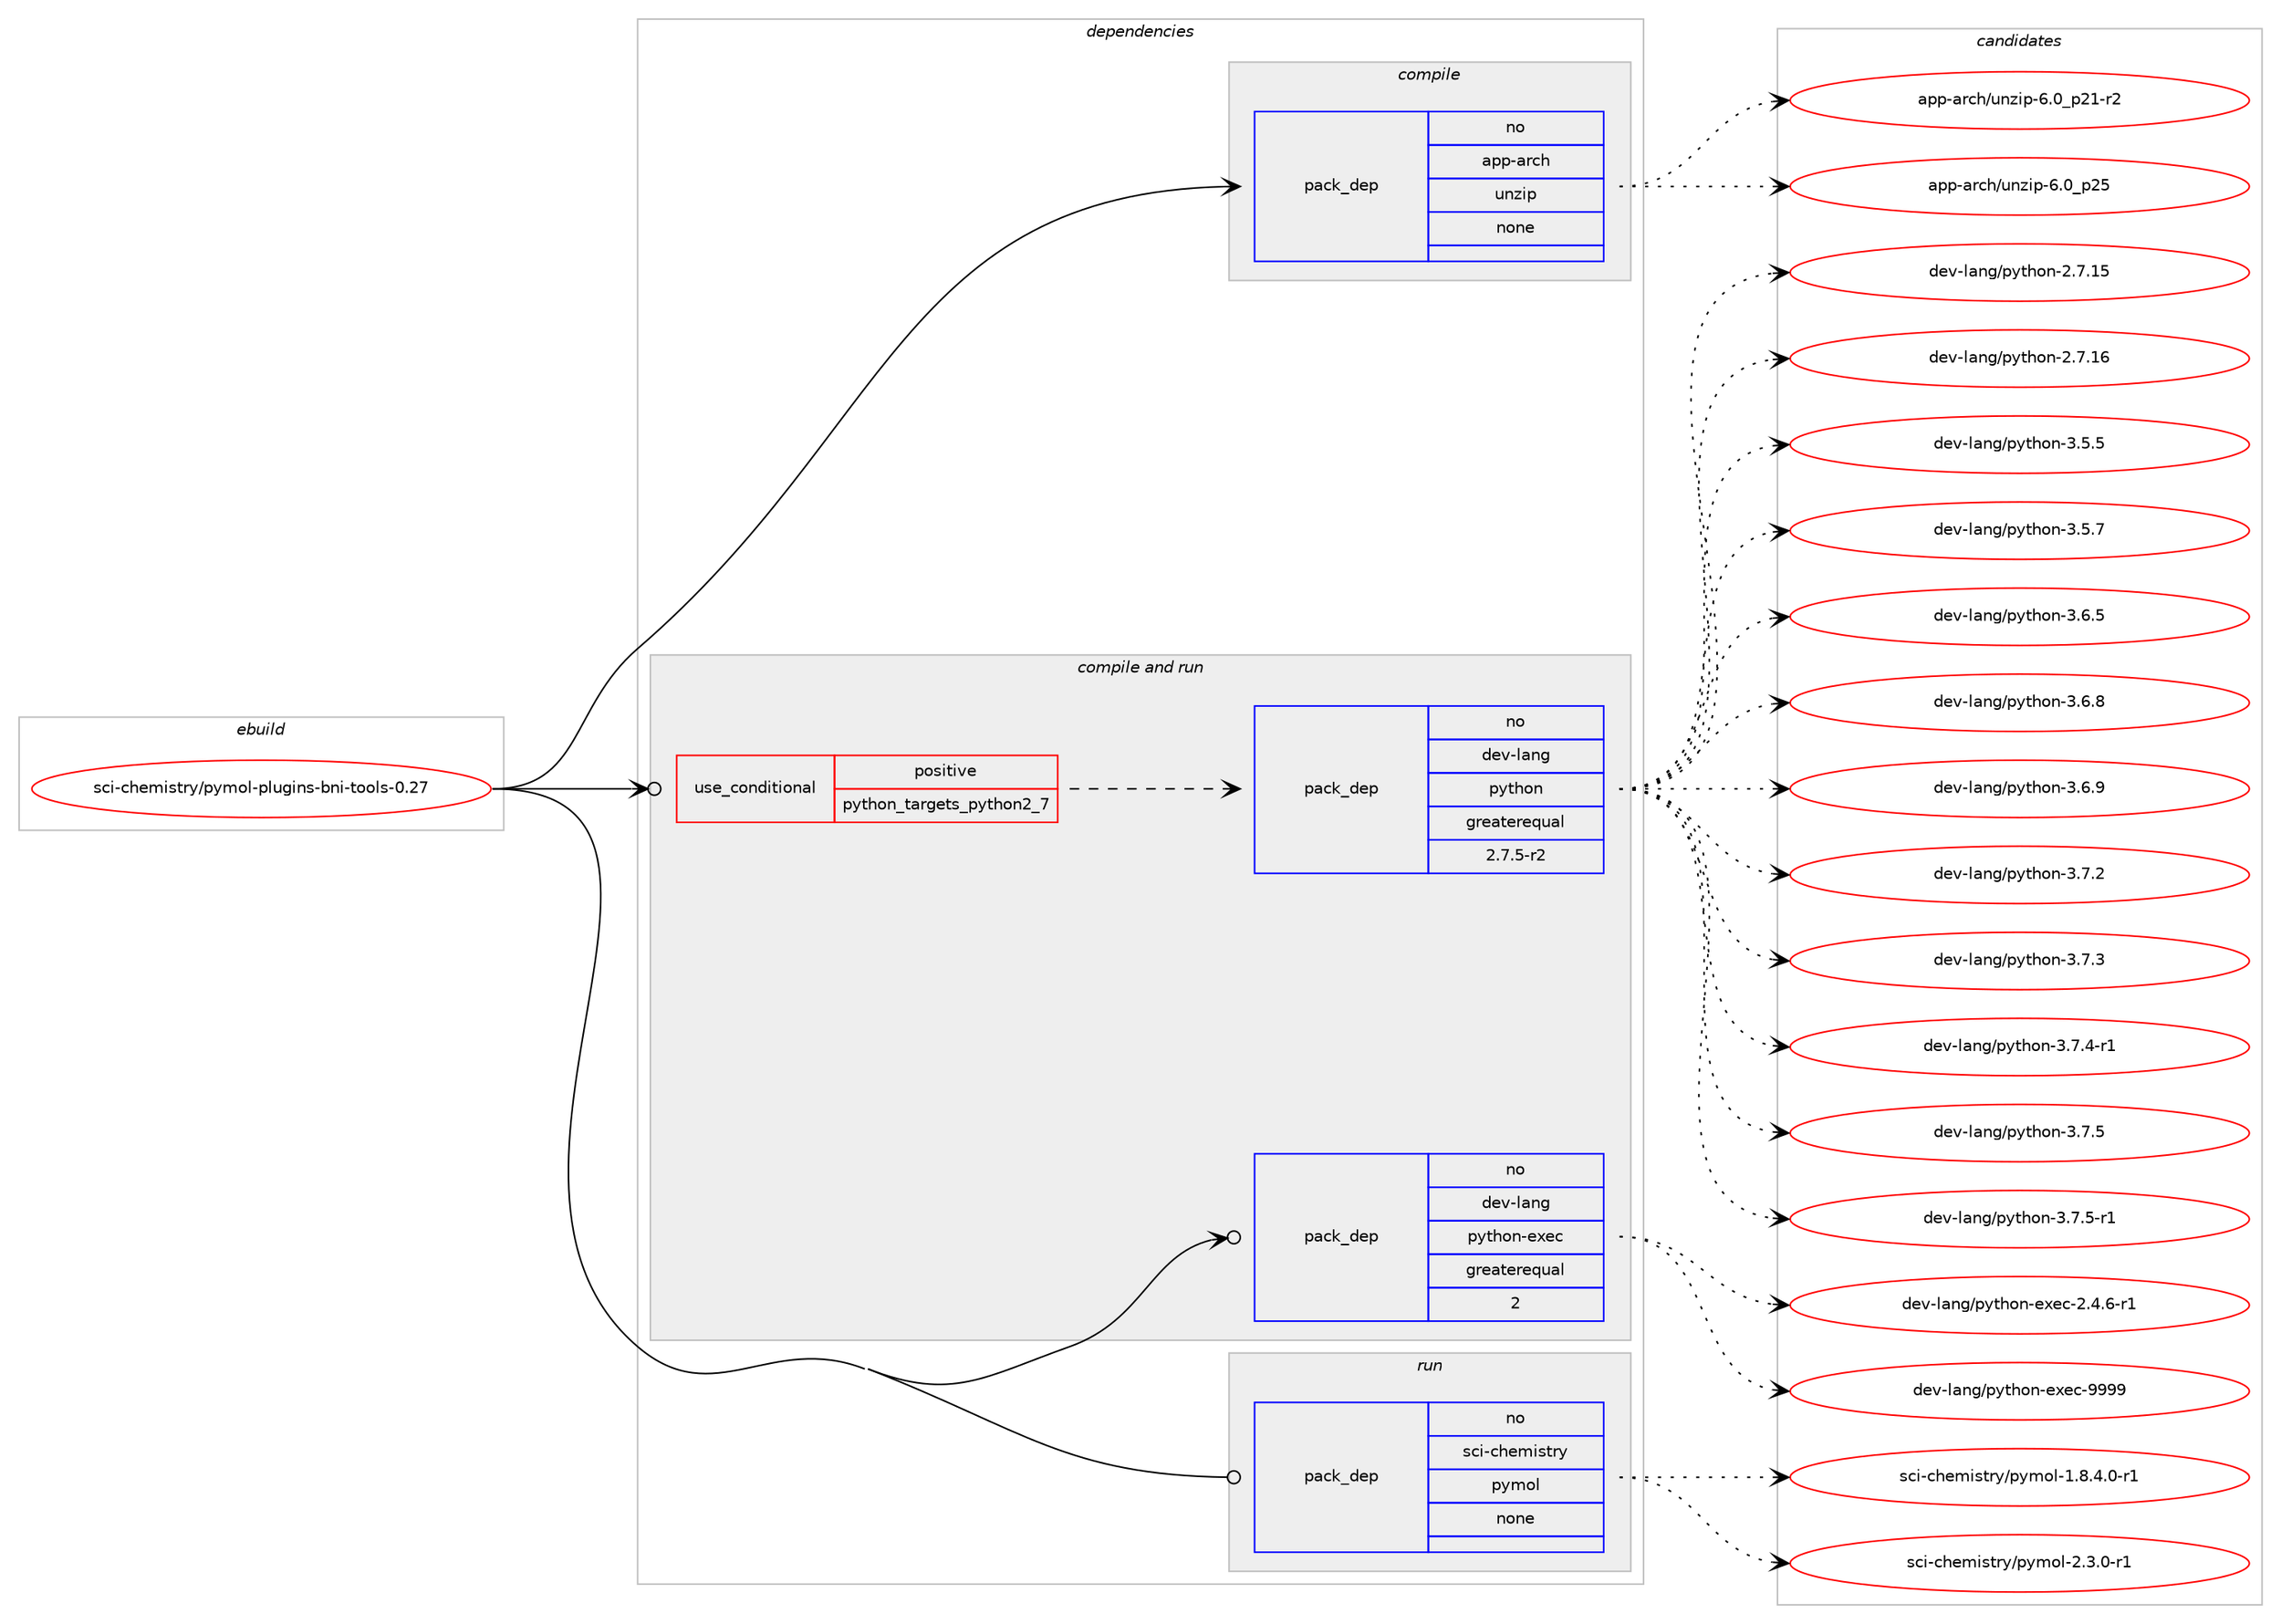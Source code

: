 digraph prolog {

# *************
# Graph options
# *************

newrank=true;
concentrate=true;
compound=true;
graph [rankdir=LR,fontname=Helvetica,fontsize=10,ranksep=1.5];#, ranksep=2.5, nodesep=0.2];
edge  [arrowhead=vee];
node  [fontname=Helvetica,fontsize=10];

# **********
# The ebuild
# **********

subgraph cluster_leftcol {
color=gray;
rank=same;
label=<<i>ebuild</i>>;
id [label="sci-chemistry/pymol-plugins-bni-tools-0.27", color=red, width=4, href="../sci-chemistry/pymol-plugins-bni-tools-0.27.svg"];
}

# ****************
# The dependencies
# ****************

subgraph cluster_midcol {
color=gray;
label=<<i>dependencies</i>>;
subgraph cluster_compile {
fillcolor="#eeeeee";
style=filled;
label=<<i>compile</i>>;
subgraph pack629984 {
dependency852080 [label=<<TABLE BORDER="0" CELLBORDER="1" CELLSPACING="0" CELLPADDING="4" WIDTH="220"><TR><TD ROWSPAN="6" CELLPADDING="30">pack_dep</TD></TR><TR><TD WIDTH="110">no</TD></TR><TR><TD>app-arch</TD></TR><TR><TD>unzip</TD></TR><TR><TD>none</TD></TR><TR><TD></TD></TR></TABLE>>, shape=none, color=blue];
}
id:e -> dependency852080:w [weight=20,style="solid",arrowhead="vee"];
}
subgraph cluster_compileandrun {
fillcolor="#eeeeee";
style=filled;
label=<<i>compile and run</i>>;
subgraph cond207052 {
dependency852081 [label=<<TABLE BORDER="0" CELLBORDER="1" CELLSPACING="0" CELLPADDING="4"><TR><TD ROWSPAN="3" CELLPADDING="10">use_conditional</TD></TR><TR><TD>positive</TD></TR><TR><TD>python_targets_python2_7</TD></TR></TABLE>>, shape=none, color=red];
subgraph pack629985 {
dependency852082 [label=<<TABLE BORDER="0" CELLBORDER="1" CELLSPACING="0" CELLPADDING="4" WIDTH="220"><TR><TD ROWSPAN="6" CELLPADDING="30">pack_dep</TD></TR><TR><TD WIDTH="110">no</TD></TR><TR><TD>dev-lang</TD></TR><TR><TD>python</TD></TR><TR><TD>greaterequal</TD></TR><TR><TD>2.7.5-r2</TD></TR></TABLE>>, shape=none, color=blue];
}
dependency852081:e -> dependency852082:w [weight=20,style="dashed",arrowhead="vee"];
}
id:e -> dependency852081:w [weight=20,style="solid",arrowhead="odotvee"];
subgraph pack629986 {
dependency852083 [label=<<TABLE BORDER="0" CELLBORDER="1" CELLSPACING="0" CELLPADDING="4" WIDTH="220"><TR><TD ROWSPAN="6" CELLPADDING="30">pack_dep</TD></TR><TR><TD WIDTH="110">no</TD></TR><TR><TD>dev-lang</TD></TR><TR><TD>python-exec</TD></TR><TR><TD>greaterequal</TD></TR><TR><TD>2</TD></TR></TABLE>>, shape=none, color=blue];
}
id:e -> dependency852083:w [weight=20,style="solid",arrowhead="odotvee"];
}
subgraph cluster_run {
fillcolor="#eeeeee";
style=filled;
label=<<i>run</i>>;
subgraph pack629987 {
dependency852084 [label=<<TABLE BORDER="0" CELLBORDER="1" CELLSPACING="0" CELLPADDING="4" WIDTH="220"><TR><TD ROWSPAN="6" CELLPADDING="30">pack_dep</TD></TR><TR><TD WIDTH="110">no</TD></TR><TR><TD>sci-chemistry</TD></TR><TR><TD>pymol</TD></TR><TR><TD>none</TD></TR><TR><TD></TD></TR></TABLE>>, shape=none, color=blue];
}
id:e -> dependency852084:w [weight=20,style="solid",arrowhead="odot"];
}
}

# **************
# The candidates
# **************

subgraph cluster_choices {
rank=same;
color=gray;
label=<<i>candidates</i>>;

subgraph choice629984 {
color=black;
nodesep=1;
choice9711211245971149910447117110122105112455446489511250494511450 [label="app-arch/unzip-6.0_p21-r2", color=red, width=4,href="../app-arch/unzip-6.0_p21-r2.svg"];
choice971121124597114991044711711012210511245544648951125053 [label="app-arch/unzip-6.0_p25", color=red, width=4,href="../app-arch/unzip-6.0_p25.svg"];
dependency852080:e -> choice9711211245971149910447117110122105112455446489511250494511450:w [style=dotted,weight="100"];
dependency852080:e -> choice971121124597114991044711711012210511245544648951125053:w [style=dotted,weight="100"];
}
subgraph choice629985 {
color=black;
nodesep=1;
choice10010111845108971101034711212111610411111045504655464953 [label="dev-lang/python-2.7.15", color=red, width=4,href="../dev-lang/python-2.7.15.svg"];
choice10010111845108971101034711212111610411111045504655464954 [label="dev-lang/python-2.7.16", color=red, width=4,href="../dev-lang/python-2.7.16.svg"];
choice100101118451089711010347112121116104111110455146534653 [label="dev-lang/python-3.5.5", color=red, width=4,href="../dev-lang/python-3.5.5.svg"];
choice100101118451089711010347112121116104111110455146534655 [label="dev-lang/python-3.5.7", color=red, width=4,href="../dev-lang/python-3.5.7.svg"];
choice100101118451089711010347112121116104111110455146544653 [label="dev-lang/python-3.6.5", color=red, width=4,href="../dev-lang/python-3.6.5.svg"];
choice100101118451089711010347112121116104111110455146544656 [label="dev-lang/python-3.6.8", color=red, width=4,href="../dev-lang/python-3.6.8.svg"];
choice100101118451089711010347112121116104111110455146544657 [label="dev-lang/python-3.6.9", color=red, width=4,href="../dev-lang/python-3.6.9.svg"];
choice100101118451089711010347112121116104111110455146554650 [label="dev-lang/python-3.7.2", color=red, width=4,href="../dev-lang/python-3.7.2.svg"];
choice100101118451089711010347112121116104111110455146554651 [label="dev-lang/python-3.7.3", color=red, width=4,href="../dev-lang/python-3.7.3.svg"];
choice1001011184510897110103471121211161041111104551465546524511449 [label="dev-lang/python-3.7.4-r1", color=red, width=4,href="../dev-lang/python-3.7.4-r1.svg"];
choice100101118451089711010347112121116104111110455146554653 [label="dev-lang/python-3.7.5", color=red, width=4,href="../dev-lang/python-3.7.5.svg"];
choice1001011184510897110103471121211161041111104551465546534511449 [label="dev-lang/python-3.7.5-r1", color=red, width=4,href="../dev-lang/python-3.7.5-r1.svg"];
dependency852082:e -> choice10010111845108971101034711212111610411111045504655464953:w [style=dotted,weight="100"];
dependency852082:e -> choice10010111845108971101034711212111610411111045504655464954:w [style=dotted,weight="100"];
dependency852082:e -> choice100101118451089711010347112121116104111110455146534653:w [style=dotted,weight="100"];
dependency852082:e -> choice100101118451089711010347112121116104111110455146534655:w [style=dotted,weight="100"];
dependency852082:e -> choice100101118451089711010347112121116104111110455146544653:w [style=dotted,weight="100"];
dependency852082:e -> choice100101118451089711010347112121116104111110455146544656:w [style=dotted,weight="100"];
dependency852082:e -> choice100101118451089711010347112121116104111110455146544657:w [style=dotted,weight="100"];
dependency852082:e -> choice100101118451089711010347112121116104111110455146554650:w [style=dotted,weight="100"];
dependency852082:e -> choice100101118451089711010347112121116104111110455146554651:w [style=dotted,weight="100"];
dependency852082:e -> choice1001011184510897110103471121211161041111104551465546524511449:w [style=dotted,weight="100"];
dependency852082:e -> choice100101118451089711010347112121116104111110455146554653:w [style=dotted,weight="100"];
dependency852082:e -> choice1001011184510897110103471121211161041111104551465546534511449:w [style=dotted,weight="100"];
}
subgraph choice629986 {
color=black;
nodesep=1;
choice10010111845108971101034711212111610411111045101120101994550465246544511449 [label="dev-lang/python-exec-2.4.6-r1", color=red, width=4,href="../dev-lang/python-exec-2.4.6-r1.svg"];
choice10010111845108971101034711212111610411111045101120101994557575757 [label="dev-lang/python-exec-9999", color=red, width=4,href="../dev-lang/python-exec-9999.svg"];
dependency852083:e -> choice10010111845108971101034711212111610411111045101120101994550465246544511449:w [style=dotted,weight="100"];
dependency852083:e -> choice10010111845108971101034711212111610411111045101120101994557575757:w [style=dotted,weight="100"];
}
subgraph choice629987 {
color=black;
nodesep=1;
choice1159910545991041011091051151161141214711212110911110845494656465246484511449 [label="sci-chemistry/pymol-1.8.4.0-r1", color=red, width=4,href="../sci-chemistry/pymol-1.8.4.0-r1.svg"];
choice115991054599104101109105115116114121471121211091111084550465146484511449 [label="sci-chemistry/pymol-2.3.0-r1", color=red, width=4,href="../sci-chemistry/pymol-2.3.0-r1.svg"];
dependency852084:e -> choice1159910545991041011091051151161141214711212110911110845494656465246484511449:w [style=dotted,weight="100"];
dependency852084:e -> choice115991054599104101109105115116114121471121211091111084550465146484511449:w [style=dotted,weight="100"];
}
}

}
